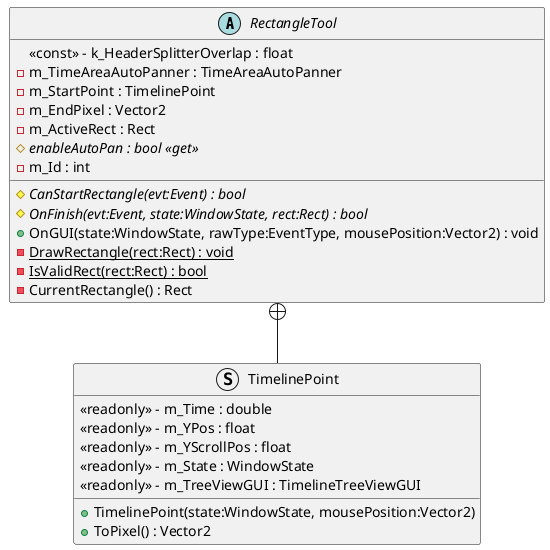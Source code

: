 @startuml
abstract class RectangleTool {
    <<const>> - k_HeaderSplitterOverlap : float
    - m_TimeAreaAutoPanner : TimeAreaAutoPanner
    - m_StartPoint : TimelinePoint
    - m_EndPixel : Vector2
    - m_ActiveRect : Rect
    # {abstract} enableAutoPan : bool <<get>>
    # {abstract} CanStartRectangle(evt:Event) : bool
    # {abstract} OnFinish(evt:Event, state:WindowState, rect:Rect) : bool
    - m_Id : int
    + OnGUI(state:WindowState, rawType:EventType, mousePosition:Vector2) : void
    {static} - DrawRectangle(rect:Rect) : void
    {static} - IsValidRect(rect:Rect) : bool
    - CurrentRectangle() : Rect
}
struct TimelinePoint {
    <<readonly>> - m_Time : double
    <<readonly>> - m_YPos : float
    <<readonly>> - m_YScrollPos : float
    <<readonly>> - m_State : WindowState
    <<readonly>> - m_TreeViewGUI : TimelineTreeViewGUI
    + TimelinePoint(state:WindowState, mousePosition:Vector2)
    + ToPixel() : Vector2
}
RectangleTool +-- TimelinePoint
@enduml
